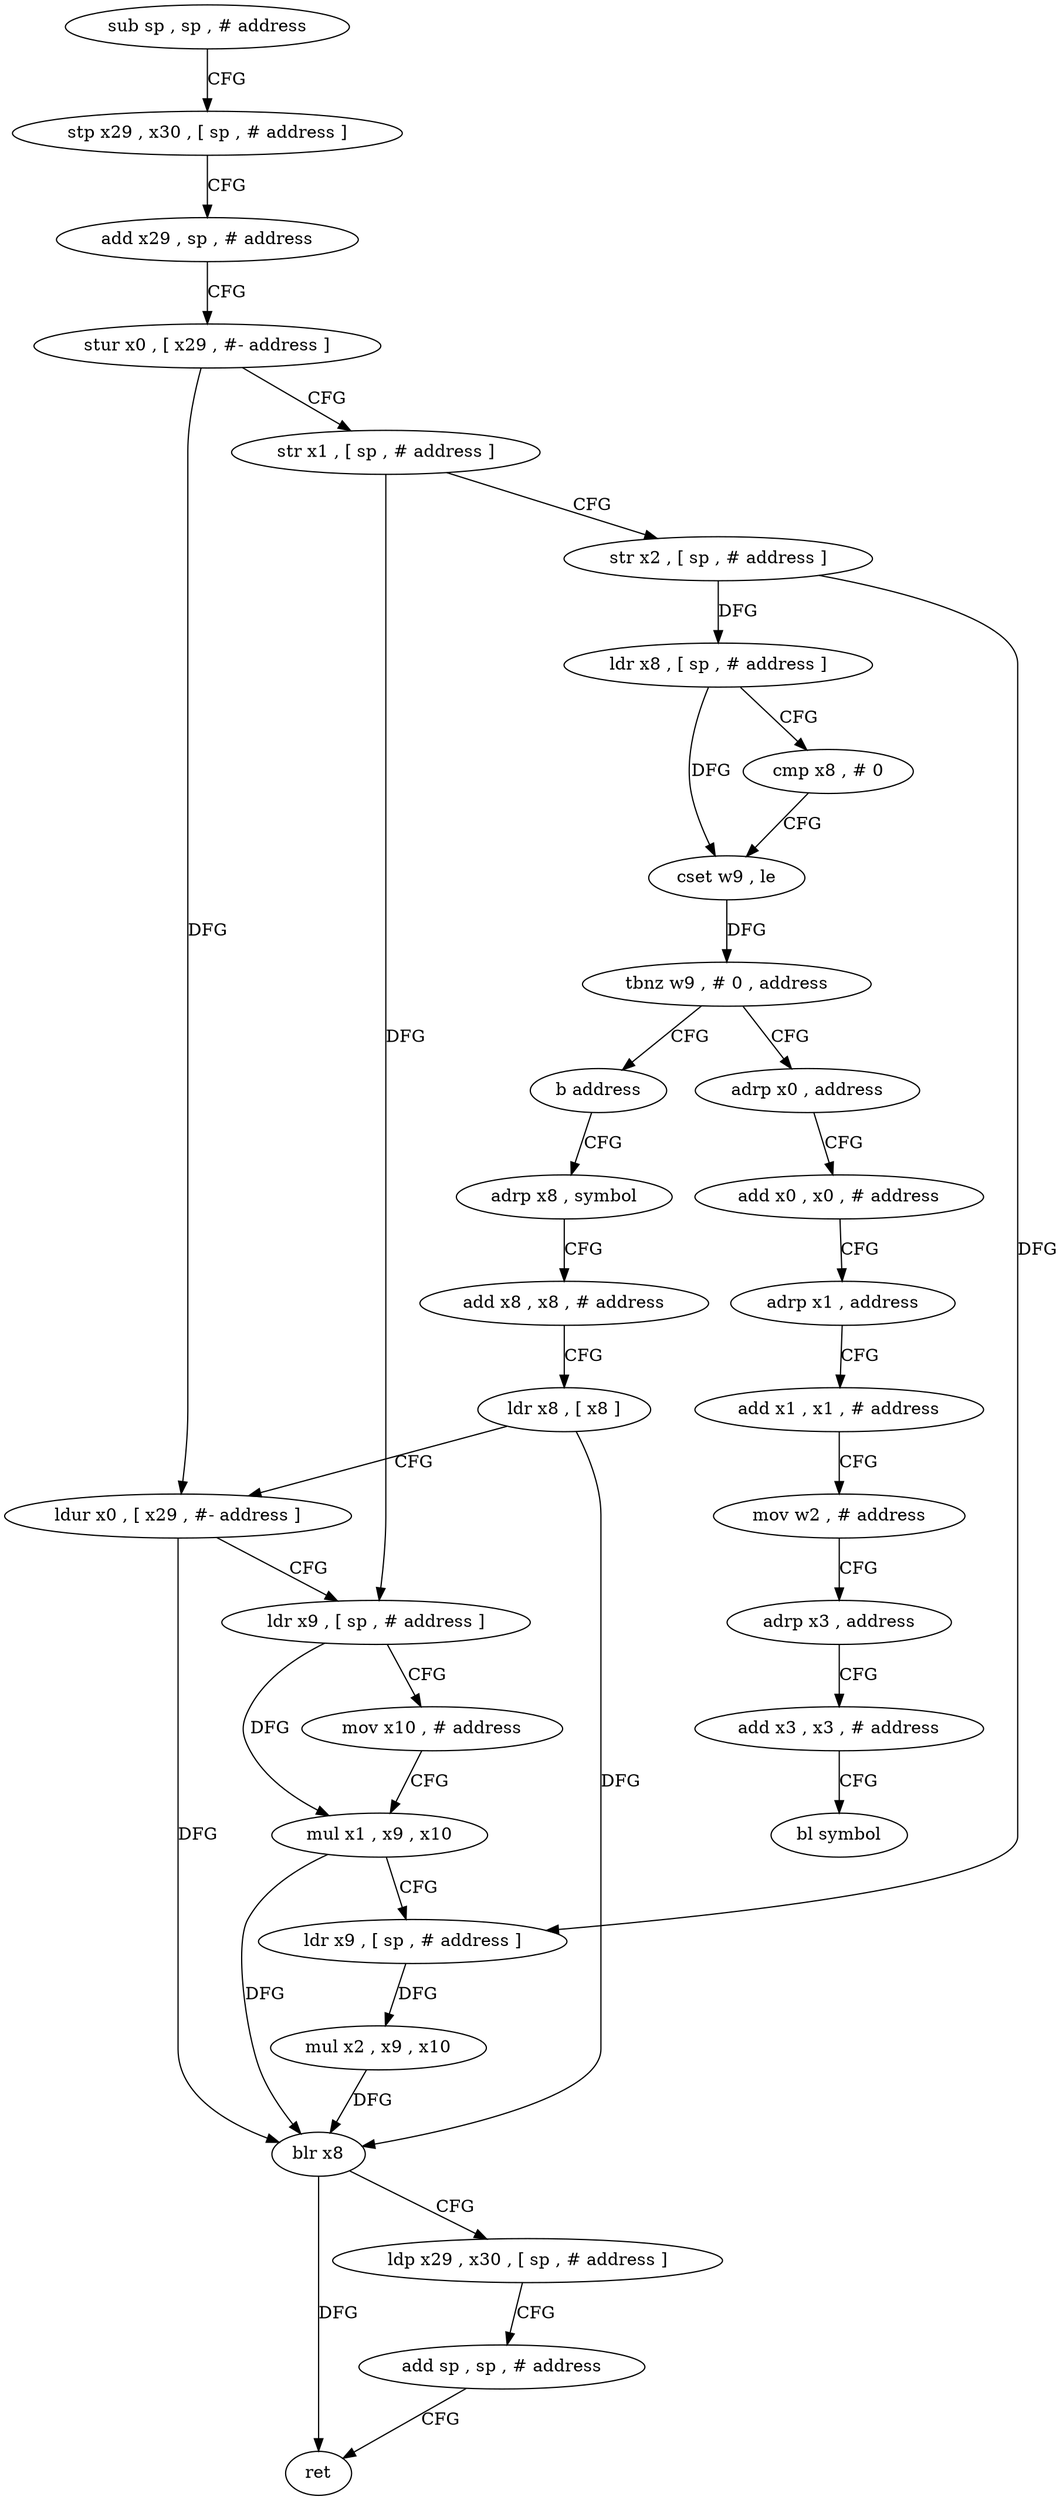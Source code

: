digraph "func" {
"4282816" [label = "sub sp , sp , # address" ]
"4282820" [label = "stp x29 , x30 , [ sp , # address ]" ]
"4282824" [label = "add x29 , sp , # address" ]
"4282828" [label = "stur x0 , [ x29 , #- address ]" ]
"4282832" [label = "str x1 , [ sp , # address ]" ]
"4282836" [label = "str x2 , [ sp , # address ]" ]
"4282840" [label = "ldr x8 , [ sp , # address ]" ]
"4282844" [label = "cmp x8 , # 0" ]
"4282848" [label = "cset w9 , le" ]
"4282852" [label = "tbnz w9 , # 0 , address" ]
"4282860" [label = "adrp x0 , address" ]
"4282856" [label = "b address" ]
"4282864" [label = "add x0 , x0 , # address" ]
"4282868" [label = "adrp x1 , address" ]
"4282872" [label = "add x1 , x1 , # address" ]
"4282876" [label = "mov w2 , # address" ]
"4282880" [label = "adrp x3 , address" ]
"4282884" [label = "add x3 , x3 , # address" ]
"4282888" [label = "bl symbol" ]
"4282892" [label = "adrp x8 , symbol" ]
"4282896" [label = "add x8 , x8 , # address" ]
"4282900" [label = "ldr x8 , [ x8 ]" ]
"4282904" [label = "ldur x0 , [ x29 , #- address ]" ]
"4282908" [label = "ldr x9 , [ sp , # address ]" ]
"4282912" [label = "mov x10 , # address" ]
"4282916" [label = "mul x1 , x9 , x10" ]
"4282920" [label = "ldr x9 , [ sp , # address ]" ]
"4282924" [label = "mul x2 , x9 , x10" ]
"4282928" [label = "blr x8" ]
"4282932" [label = "ldp x29 , x30 , [ sp , # address ]" ]
"4282936" [label = "add sp , sp , # address" ]
"4282940" [label = "ret" ]
"4282816" -> "4282820" [ label = "CFG" ]
"4282820" -> "4282824" [ label = "CFG" ]
"4282824" -> "4282828" [ label = "CFG" ]
"4282828" -> "4282832" [ label = "CFG" ]
"4282828" -> "4282904" [ label = "DFG" ]
"4282832" -> "4282836" [ label = "CFG" ]
"4282832" -> "4282908" [ label = "DFG" ]
"4282836" -> "4282840" [ label = "DFG" ]
"4282836" -> "4282920" [ label = "DFG" ]
"4282840" -> "4282844" [ label = "CFG" ]
"4282840" -> "4282848" [ label = "DFG" ]
"4282844" -> "4282848" [ label = "CFG" ]
"4282848" -> "4282852" [ label = "DFG" ]
"4282852" -> "4282860" [ label = "CFG" ]
"4282852" -> "4282856" [ label = "CFG" ]
"4282860" -> "4282864" [ label = "CFG" ]
"4282856" -> "4282892" [ label = "CFG" ]
"4282864" -> "4282868" [ label = "CFG" ]
"4282868" -> "4282872" [ label = "CFG" ]
"4282872" -> "4282876" [ label = "CFG" ]
"4282876" -> "4282880" [ label = "CFG" ]
"4282880" -> "4282884" [ label = "CFG" ]
"4282884" -> "4282888" [ label = "CFG" ]
"4282892" -> "4282896" [ label = "CFG" ]
"4282896" -> "4282900" [ label = "CFG" ]
"4282900" -> "4282904" [ label = "CFG" ]
"4282900" -> "4282928" [ label = "DFG" ]
"4282904" -> "4282908" [ label = "CFG" ]
"4282904" -> "4282928" [ label = "DFG" ]
"4282908" -> "4282912" [ label = "CFG" ]
"4282908" -> "4282916" [ label = "DFG" ]
"4282912" -> "4282916" [ label = "CFG" ]
"4282916" -> "4282920" [ label = "CFG" ]
"4282916" -> "4282928" [ label = "DFG" ]
"4282920" -> "4282924" [ label = "DFG" ]
"4282924" -> "4282928" [ label = "DFG" ]
"4282928" -> "4282932" [ label = "CFG" ]
"4282928" -> "4282940" [ label = "DFG" ]
"4282932" -> "4282936" [ label = "CFG" ]
"4282936" -> "4282940" [ label = "CFG" ]
}
